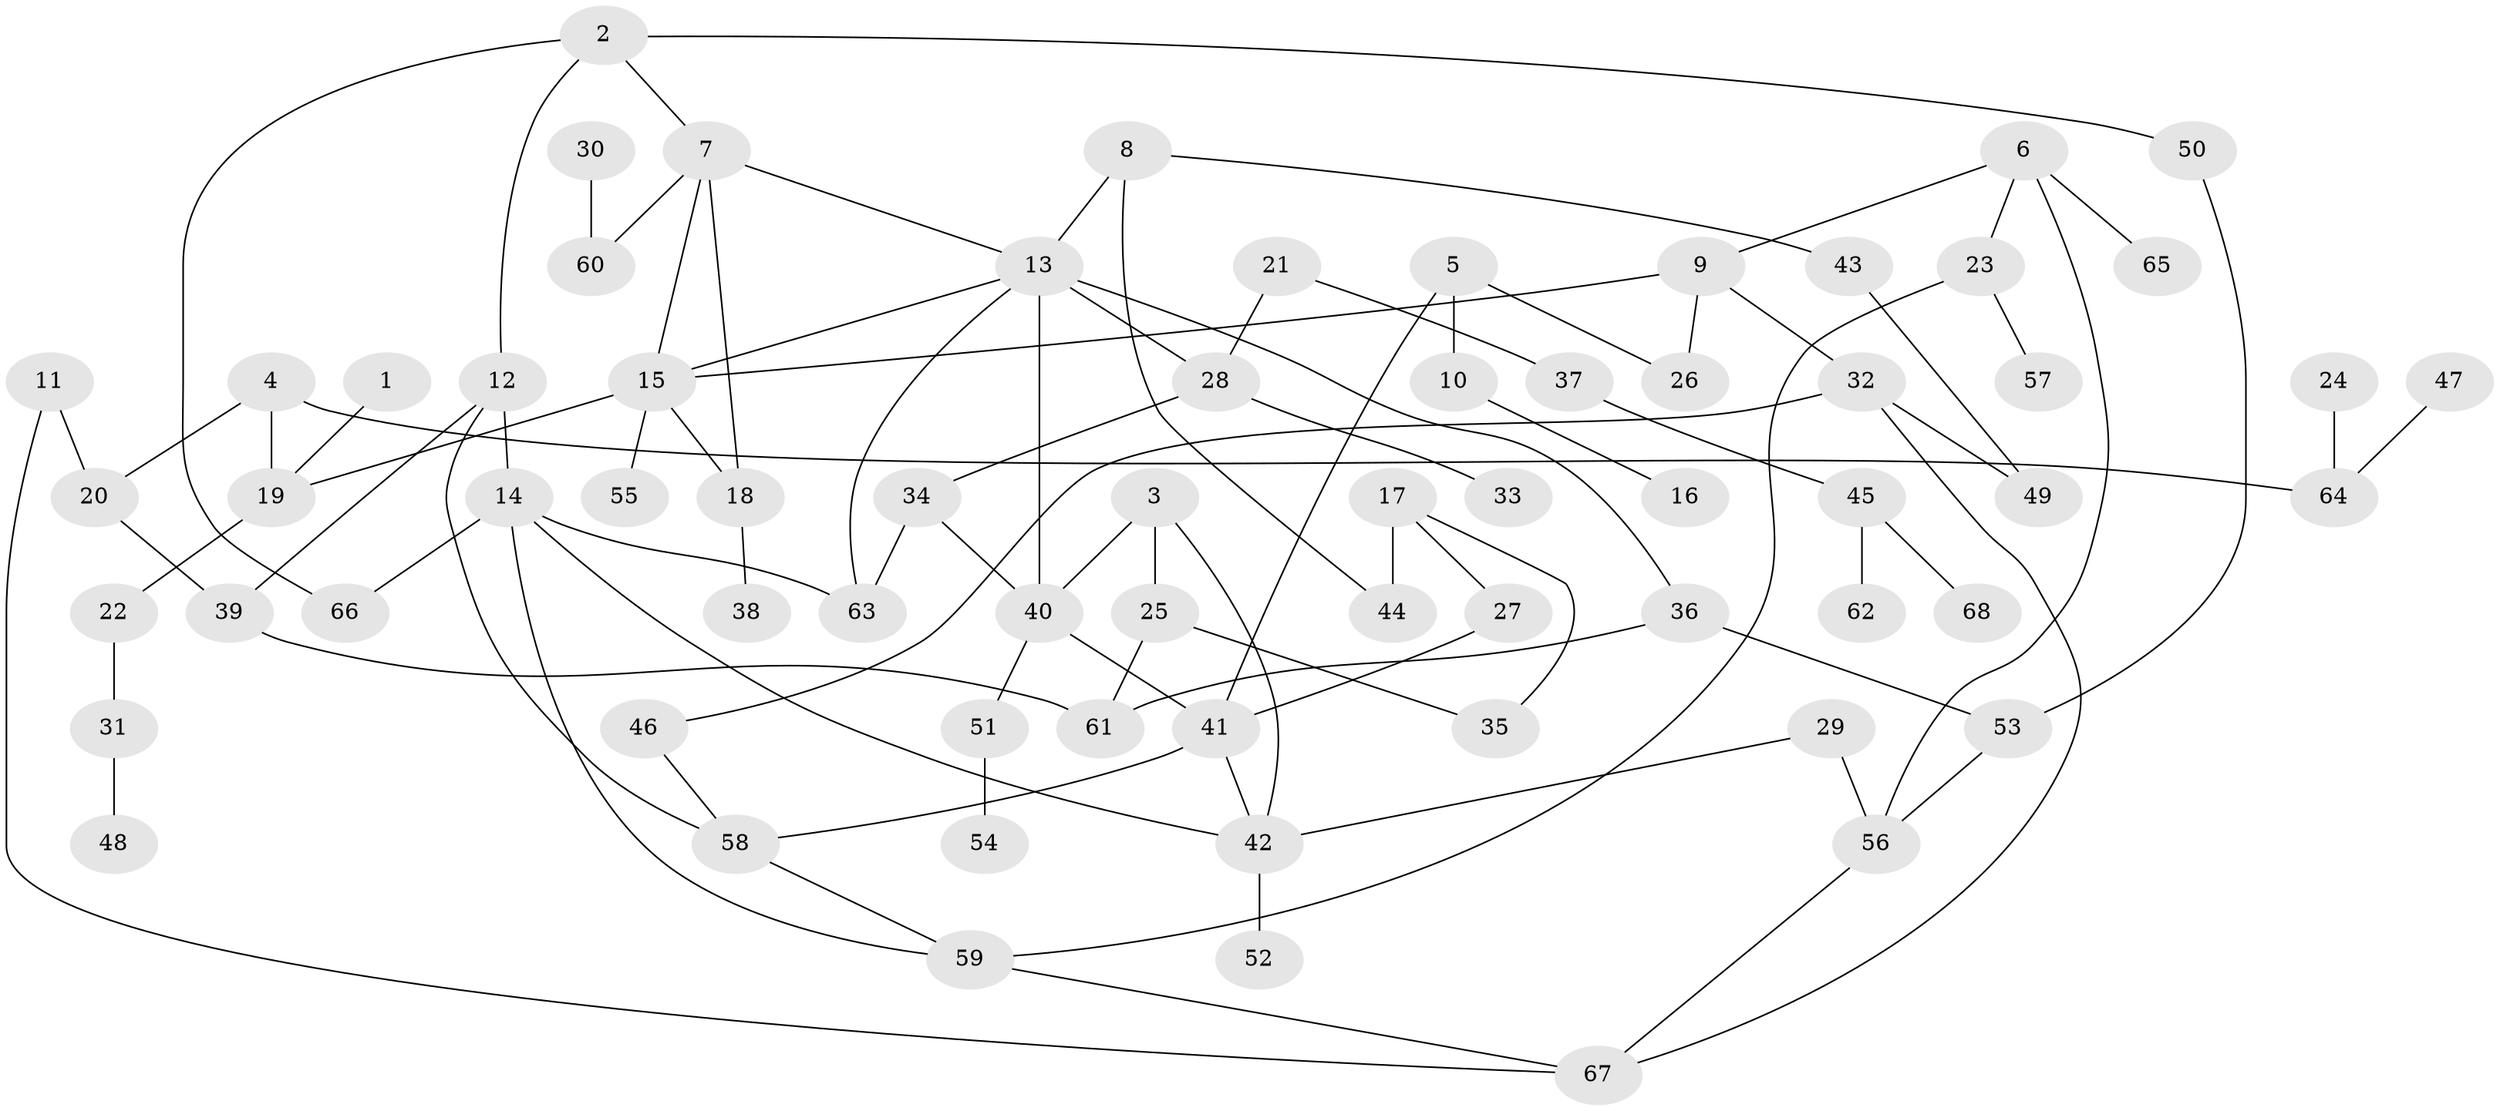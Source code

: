 // original degree distribution, {7: 0.008849557522123894, 5: 0.061946902654867256, 6: 0.008849557522123894, 3: 0.19469026548672566, 1: 0.3185840707964602, 4: 0.1504424778761062, 2: 0.25663716814159293}
// Generated by graph-tools (version 1.1) at 2025/36/03/04/25 23:36:10]
// undirected, 68 vertices, 92 edges
graph export_dot {
  node [color=gray90,style=filled];
  1;
  2;
  3;
  4;
  5;
  6;
  7;
  8;
  9;
  10;
  11;
  12;
  13;
  14;
  15;
  16;
  17;
  18;
  19;
  20;
  21;
  22;
  23;
  24;
  25;
  26;
  27;
  28;
  29;
  30;
  31;
  32;
  33;
  34;
  35;
  36;
  37;
  38;
  39;
  40;
  41;
  42;
  43;
  44;
  45;
  46;
  47;
  48;
  49;
  50;
  51;
  52;
  53;
  54;
  55;
  56;
  57;
  58;
  59;
  60;
  61;
  62;
  63;
  64;
  65;
  66;
  67;
  68;
  1 -- 19 [weight=1.0];
  2 -- 7 [weight=1.0];
  2 -- 12 [weight=1.0];
  2 -- 50 [weight=1.0];
  2 -- 66 [weight=1.0];
  3 -- 25 [weight=1.0];
  3 -- 40 [weight=1.0];
  3 -- 42 [weight=1.0];
  4 -- 19 [weight=1.0];
  4 -- 20 [weight=1.0];
  4 -- 64 [weight=1.0];
  5 -- 10 [weight=1.0];
  5 -- 26 [weight=1.0];
  5 -- 41 [weight=1.0];
  6 -- 9 [weight=1.0];
  6 -- 23 [weight=1.0];
  6 -- 56 [weight=1.0];
  6 -- 65 [weight=1.0];
  7 -- 13 [weight=1.0];
  7 -- 15 [weight=1.0];
  7 -- 18 [weight=1.0];
  7 -- 60 [weight=1.0];
  8 -- 13 [weight=1.0];
  8 -- 43 [weight=1.0];
  8 -- 44 [weight=1.0];
  9 -- 15 [weight=1.0];
  9 -- 26 [weight=1.0];
  9 -- 32 [weight=1.0];
  10 -- 16 [weight=1.0];
  11 -- 20 [weight=1.0];
  11 -- 67 [weight=1.0];
  12 -- 14 [weight=1.0];
  12 -- 39 [weight=1.0];
  12 -- 58 [weight=1.0];
  13 -- 15 [weight=1.0];
  13 -- 28 [weight=1.0];
  13 -- 36 [weight=1.0];
  13 -- 40 [weight=1.0];
  13 -- 63 [weight=1.0];
  14 -- 42 [weight=1.0];
  14 -- 59 [weight=1.0];
  14 -- 63 [weight=1.0];
  14 -- 66 [weight=1.0];
  15 -- 18 [weight=1.0];
  15 -- 19 [weight=1.0];
  15 -- 55 [weight=2.0];
  17 -- 27 [weight=1.0];
  17 -- 35 [weight=1.0];
  17 -- 44 [weight=1.0];
  18 -- 38 [weight=1.0];
  19 -- 22 [weight=1.0];
  20 -- 39 [weight=1.0];
  21 -- 28 [weight=1.0];
  21 -- 37 [weight=1.0];
  22 -- 31 [weight=1.0];
  23 -- 57 [weight=1.0];
  23 -- 59 [weight=1.0];
  24 -- 64 [weight=1.0];
  25 -- 35 [weight=1.0];
  25 -- 61 [weight=1.0];
  27 -- 41 [weight=1.0];
  28 -- 33 [weight=1.0];
  28 -- 34 [weight=1.0];
  29 -- 42 [weight=1.0];
  29 -- 56 [weight=1.0];
  30 -- 60 [weight=1.0];
  31 -- 48 [weight=1.0];
  32 -- 46 [weight=1.0];
  32 -- 49 [weight=1.0];
  32 -- 67 [weight=1.0];
  34 -- 40 [weight=1.0];
  34 -- 63 [weight=1.0];
  36 -- 53 [weight=1.0];
  36 -- 61 [weight=1.0];
  37 -- 45 [weight=1.0];
  39 -- 61 [weight=1.0];
  40 -- 41 [weight=1.0];
  40 -- 51 [weight=1.0];
  41 -- 42 [weight=1.0];
  41 -- 58 [weight=1.0];
  42 -- 52 [weight=1.0];
  43 -- 49 [weight=1.0];
  45 -- 62 [weight=1.0];
  45 -- 68 [weight=1.0];
  46 -- 58 [weight=1.0];
  47 -- 64 [weight=1.0];
  50 -- 53 [weight=1.0];
  51 -- 54 [weight=1.0];
  53 -- 56 [weight=1.0];
  56 -- 67 [weight=1.0];
  58 -- 59 [weight=1.0];
  59 -- 67 [weight=1.0];
}
